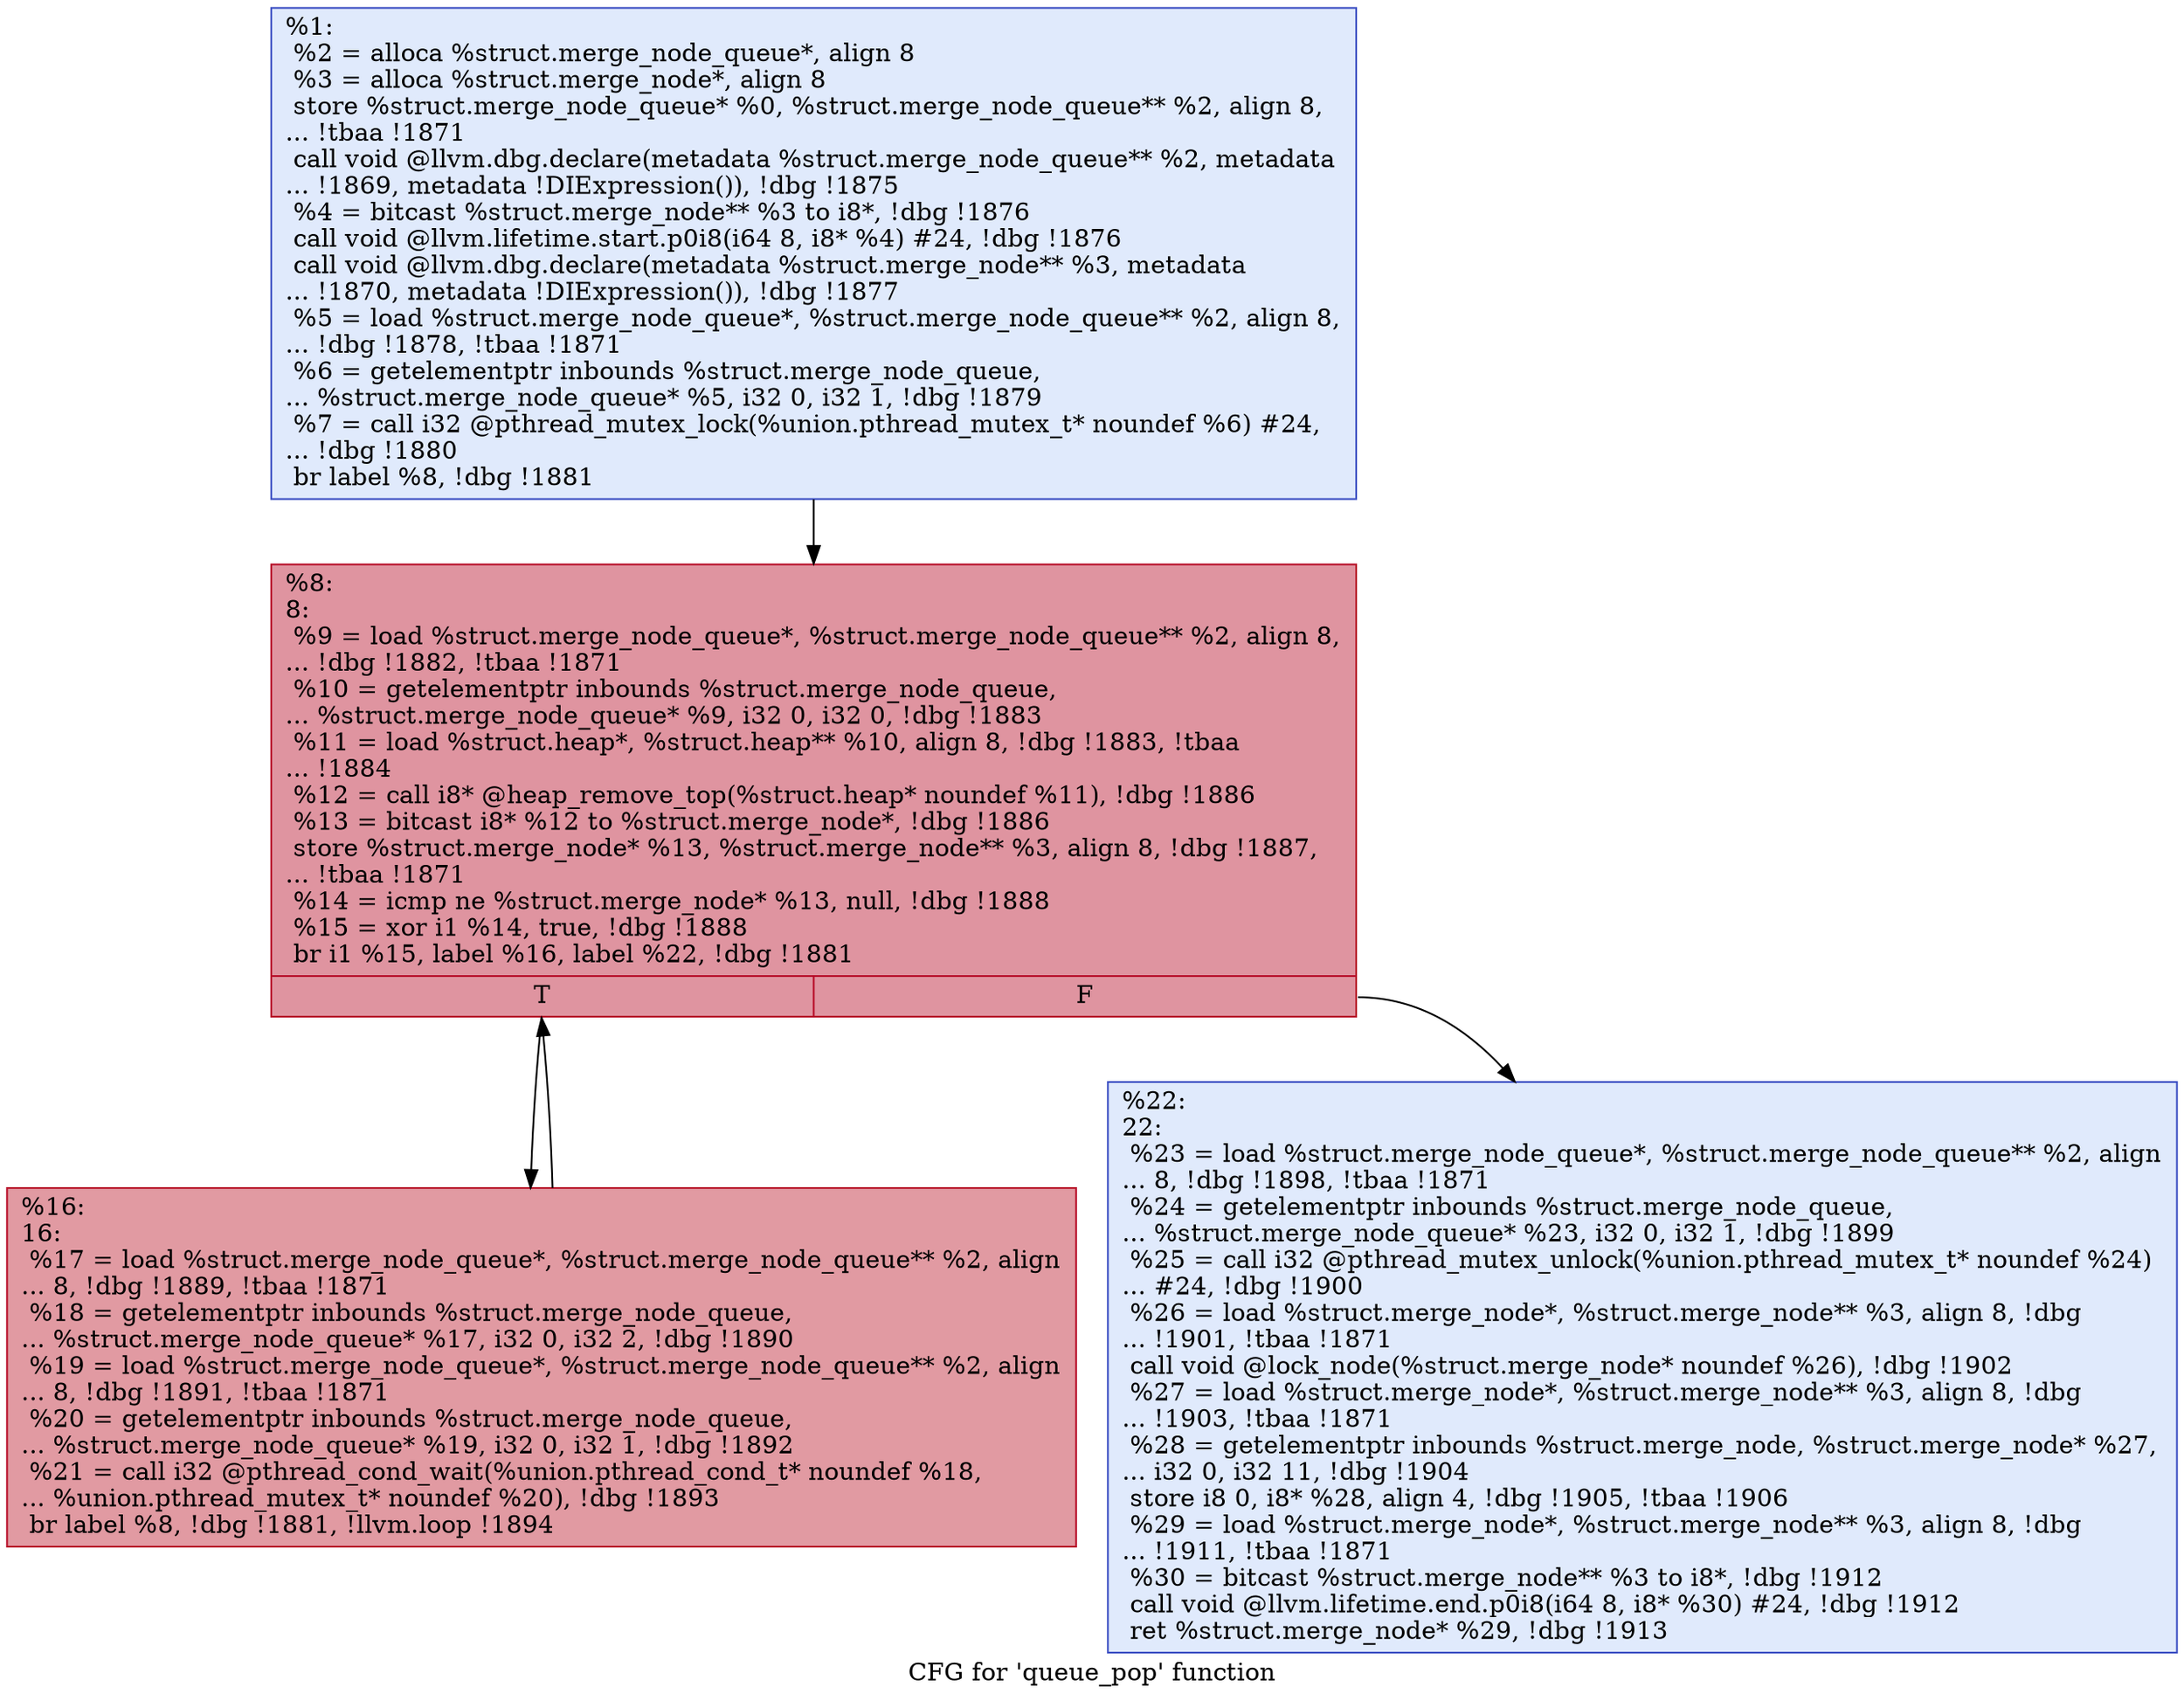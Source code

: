 digraph "CFG for 'queue_pop' function" {
	label="CFG for 'queue_pop' function";

	Node0x24bc370 [shape=record,color="#3d50c3ff", style=filled, fillcolor="#b9d0f970",label="{%1:\l  %2 = alloca %struct.merge_node_queue*, align 8\l  %3 = alloca %struct.merge_node*, align 8\l  store %struct.merge_node_queue* %0, %struct.merge_node_queue** %2, align 8,\l... !tbaa !1871\l  call void @llvm.dbg.declare(metadata %struct.merge_node_queue** %2, metadata\l... !1869, metadata !DIExpression()), !dbg !1875\l  %4 = bitcast %struct.merge_node** %3 to i8*, !dbg !1876\l  call void @llvm.lifetime.start.p0i8(i64 8, i8* %4) #24, !dbg !1876\l  call void @llvm.dbg.declare(metadata %struct.merge_node** %3, metadata\l... !1870, metadata !DIExpression()), !dbg !1877\l  %5 = load %struct.merge_node_queue*, %struct.merge_node_queue** %2, align 8,\l... !dbg !1878, !tbaa !1871\l  %6 = getelementptr inbounds %struct.merge_node_queue,\l... %struct.merge_node_queue* %5, i32 0, i32 1, !dbg !1879\l  %7 = call i32 @pthread_mutex_lock(%union.pthread_mutex_t* noundef %6) #24,\l... !dbg !1880\l  br label %8, !dbg !1881\l}"];
	Node0x24bc370 -> Node0x24bf3f0;
	Node0x24bf3f0 [shape=record,color="#b70d28ff", style=filled, fillcolor="#b70d2870",label="{%8:\l8:                                                \l  %9 = load %struct.merge_node_queue*, %struct.merge_node_queue** %2, align 8,\l... !dbg !1882, !tbaa !1871\l  %10 = getelementptr inbounds %struct.merge_node_queue,\l... %struct.merge_node_queue* %9, i32 0, i32 0, !dbg !1883\l  %11 = load %struct.heap*, %struct.heap** %10, align 8, !dbg !1883, !tbaa\l... !1884\l  %12 = call i8* @heap_remove_top(%struct.heap* noundef %11), !dbg !1886\l  %13 = bitcast i8* %12 to %struct.merge_node*, !dbg !1886\l  store %struct.merge_node* %13, %struct.merge_node** %3, align 8, !dbg !1887,\l... !tbaa !1871\l  %14 = icmp ne %struct.merge_node* %13, null, !dbg !1888\l  %15 = xor i1 %14, true, !dbg !1888\l  br i1 %15, label %16, label %22, !dbg !1881\l|{<s0>T|<s1>F}}"];
	Node0x24bf3f0:s0 -> Node0x24bf470;
	Node0x24bf3f0:s1 -> Node0x24bf4c0;
	Node0x24bf470 [shape=record,color="#b70d28ff", style=filled, fillcolor="#bb1b2c70",label="{%16:\l16:                                               \l  %17 = load %struct.merge_node_queue*, %struct.merge_node_queue** %2, align\l... 8, !dbg !1889, !tbaa !1871\l  %18 = getelementptr inbounds %struct.merge_node_queue,\l... %struct.merge_node_queue* %17, i32 0, i32 2, !dbg !1890\l  %19 = load %struct.merge_node_queue*, %struct.merge_node_queue** %2, align\l... 8, !dbg !1891, !tbaa !1871\l  %20 = getelementptr inbounds %struct.merge_node_queue,\l... %struct.merge_node_queue* %19, i32 0, i32 1, !dbg !1892\l  %21 = call i32 @pthread_cond_wait(%union.pthread_cond_t* noundef %18,\l... %union.pthread_mutex_t* noundef %20), !dbg !1893\l  br label %8, !dbg !1881, !llvm.loop !1894\l}"];
	Node0x24bf470 -> Node0x24bf3f0;
	Node0x24bf4c0 [shape=record,color="#3d50c3ff", style=filled, fillcolor="#b9d0f970",label="{%22:\l22:                                               \l  %23 = load %struct.merge_node_queue*, %struct.merge_node_queue** %2, align\l... 8, !dbg !1898, !tbaa !1871\l  %24 = getelementptr inbounds %struct.merge_node_queue,\l... %struct.merge_node_queue* %23, i32 0, i32 1, !dbg !1899\l  %25 = call i32 @pthread_mutex_unlock(%union.pthread_mutex_t* noundef %24)\l... #24, !dbg !1900\l  %26 = load %struct.merge_node*, %struct.merge_node** %3, align 8, !dbg\l... !1901, !tbaa !1871\l  call void @lock_node(%struct.merge_node* noundef %26), !dbg !1902\l  %27 = load %struct.merge_node*, %struct.merge_node** %3, align 8, !dbg\l... !1903, !tbaa !1871\l  %28 = getelementptr inbounds %struct.merge_node, %struct.merge_node* %27,\l... i32 0, i32 11, !dbg !1904\l  store i8 0, i8* %28, align 4, !dbg !1905, !tbaa !1906\l  %29 = load %struct.merge_node*, %struct.merge_node** %3, align 8, !dbg\l... !1911, !tbaa !1871\l  %30 = bitcast %struct.merge_node** %3 to i8*, !dbg !1912\l  call void @llvm.lifetime.end.p0i8(i64 8, i8* %30) #24, !dbg !1912\l  ret %struct.merge_node* %29, !dbg !1913\l}"];
}

